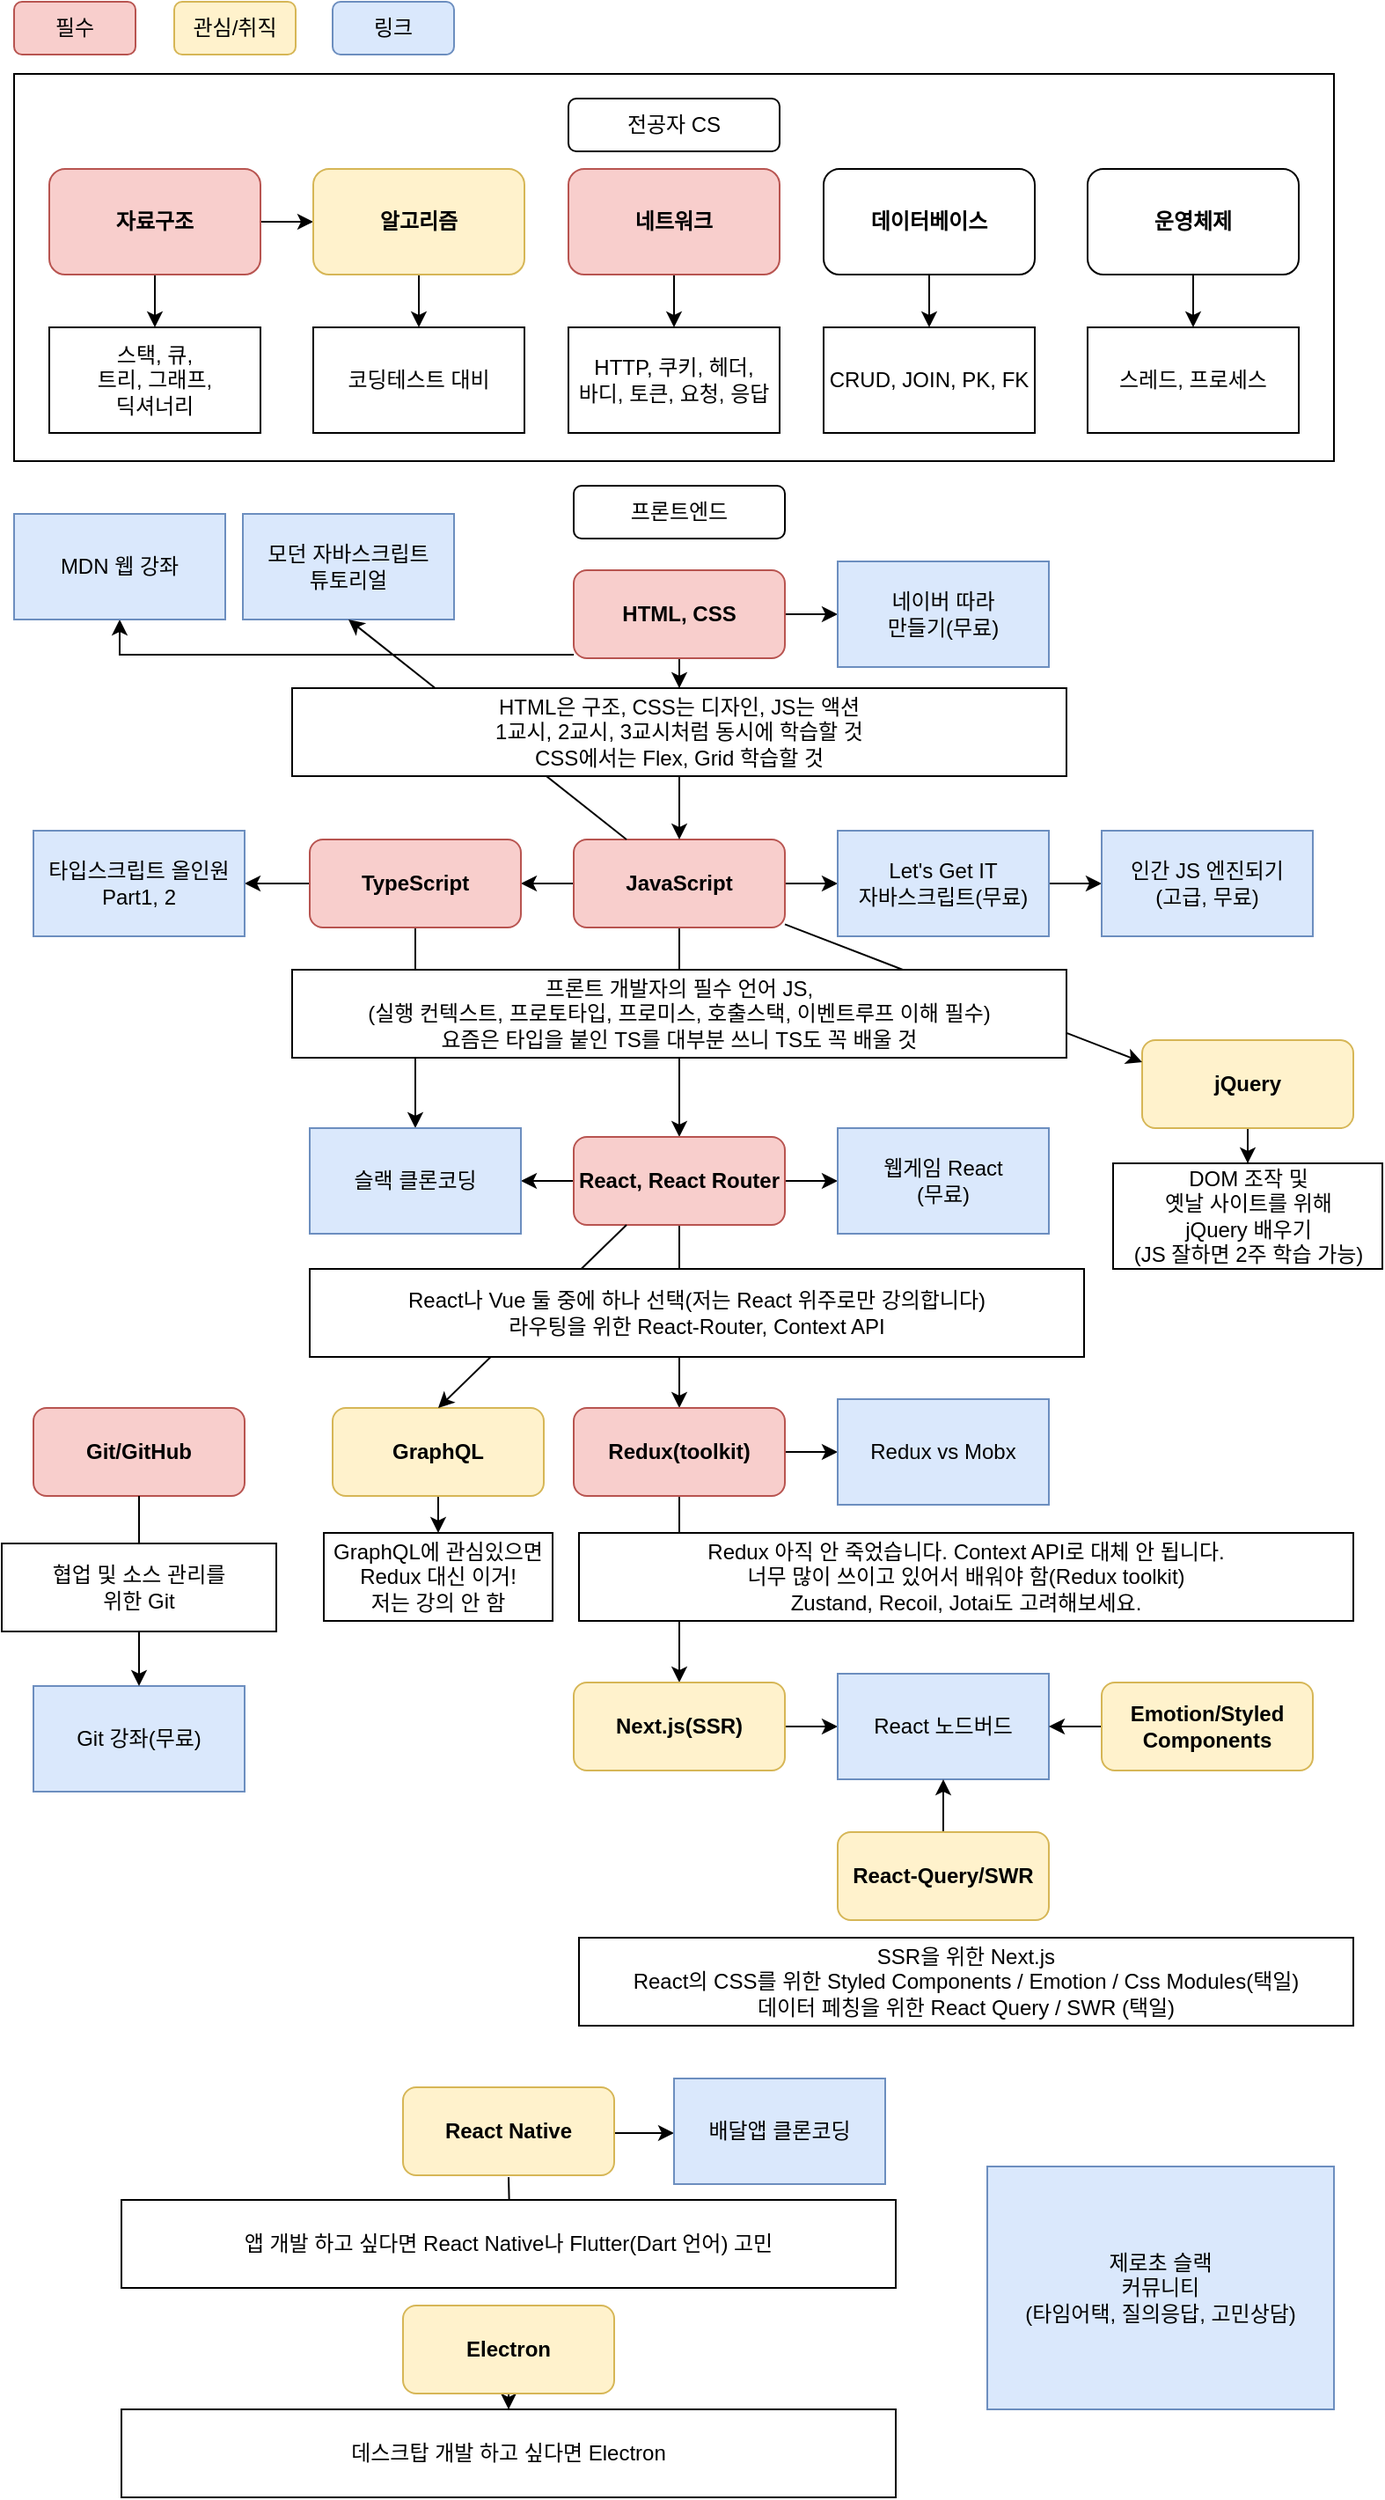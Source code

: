 <mxfile version="20.8.3" type="github">
  <diagram id="OB1RQfZjv2ySGwZLF1Jn" name="페이지-1">
    <mxGraphModel dx="1223" dy="1880" grid="1" gridSize="10" guides="1" tooltips="1" connect="1" arrows="1" fold="1" page="1" pageScale="1" pageWidth="827" pageHeight="1169" math="0" shadow="0">
      <root>
        <mxCell id="0" />
        <mxCell id="1" parent="0" />
        <mxCell id="EwSxqJjweThFljmN2n31-1" value="" style="group;fillColor=#f8cecc;strokeColor=#b85450;" connectable="0" vertex="1" parent="1">
          <mxGeometry x="59" y="-289" width="750" height="220" as="geometry" />
        </mxCell>
        <mxCell id="EwSxqJjweThFljmN2n31-2" value="" style="rounded=0;whiteSpace=wrap;html=1;" vertex="1" parent="EwSxqJjweThFljmN2n31-1">
          <mxGeometry width="750" height="220" as="geometry" />
        </mxCell>
        <mxCell id="EwSxqJjweThFljmN2n31-3" value="전공자 CS" style="rounded=1;whiteSpace=wrap;html=1;" vertex="1" parent="EwSxqJjweThFljmN2n31-1">
          <mxGeometry x="315" y="14" width="120" height="30" as="geometry" />
        </mxCell>
        <mxCell id="EwSxqJjweThFljmN2n31-4" value="" style="edgeStyle=orthogonalEdgeStyle;rounded=0;orthogonalLoop=1;jettySize=auto;html=1;" edge="1" parent="EwSxqJjweThFljmN2n31-1" source="EwSxqJjweThFljmN2n31-5" target="EwSxqJjweThFljmN2n31-17">
          <mxGeometry relative="1" as="geometry" />
        </mxCell>
        <mxCell id="EwSxqJjweThFljmN2n31-5" value="&lt;b&gt;네트워크&lt;/b&gt;" style="rounded=1;whiteSpace=wrap;html=1;fillColor=#f8cecc;strokeColor=#b85450;" vertex="1" parent="EwSxqJjweThFljmN2n31-1">
          <mxGeometry x="315" y="54" width="120" height="60" as="geometry" />
        </mxCell>
        <mxCell id="EwSxqJjweThFljmN2n31-6" value="" style="edgeStyle=orthogonalEdgeStyle;rounded=0;orthogonalLoop=1;jettySize=auto;html=1;" edge="1" parent="EwSxqJjweThFljmN2n31-1" source="EwSxqJjweThFljmN2n31-8" target="EwSxqJjweThFljmN2n31-15">
          <mxGeometry relative="1" as="geometry" />
        </mxCell>
        <mxCell id="EwSxqJjweThFljmN2n31-7" value="" style="edgeStyle=orthogonalEdgeStyle;rounded=0;orthogonalLoop=1;jettySize=auto;html=1;" edge="1" parent="EwSxqJjweThFljmN2n31-1" source="EwSxqJjweThFljmN2n31-8" target="EwSxqJjweThFljmN2n31-14">
          <mxGeometry relative="1" as="geometry" />
        </mxCell>
        <mxCell id="EwSxqJjweThFljmN2n31-8" value="&lt;b&gt;자료구조&lt;/b&gt;" style="rounded=1;whiteSpace=wrap;html=1;fillColor=#f8cecc;strokeColor=#b85450;" vertex="1" parent="EwSxqJjweThFljmN2n31-1">
          <mxGeometry x="20" y="54" width="120" height="60" as="geometry" />
        </mxCell>
        <mxCell id="EwSxqJjweThFljmN2n31-9" value="" style="edgeStyle=orthogonalEdgeStyle;rounded=0;orthogonalLoop=1;jettySize=auto;html=1;" edge="1" parent="EwSxqJjweThFljmN2n31-1" source="EwSxqJjweThFljmN2n31-10" target="EwSxqJjweThFljmN2n31-18">
          <mxGeometry relative="1" as="geometry" />
        </mxCell>
        <mxCell id="EwSxqJjweThFljmN2n31-10" value="&lt;b&gt;데이터베이스&lt;/b&gt;" style="rounded=1;whiteSpace=wrap;html=1;" vertex="1" parent="EwSxqJjweThFljmN2n31-1">
          <mxGeometry x="460" y="54" width="120" height="60" as="geometry" />
        </mxCell>
        <mxCell id="EwSxqJjweThFljmN2n31-11" value="" style="edgeStyle=orthogonalEdgeStyle;rounded=0;orthogonalLoop=1;jettySize=auto;html=1;" edge="1" parent="EwSxqJjweThFljmN2n31-1" source="EwSxqJjweThFljmN2n31-12" target="EwSxqJjweThFljmN2n31-19">
          <mxGeometry relative="1" as="geometry" />
        </mxCell>
        <mxCell id="EwSxqJjweThFljmN2n31-12" value="&lt;b&gt;운영체제&lt;/b&gt;" style="rounded=1;whiteSpace=wrap;html=1;" vertex="1" parent="EwSxqJjweThFljmN2n31-1">
          <mxGeometry x="610" y="54" width="120" height="60" as="geometry" />
        </mxCell>
        <mxCell id="EwSxqJjweThFljmN2n31-13" value="" style="edgeStyle=orthogonalEdgeStyle;rounded=0;orthogonalLoop=1;jettySize=auto;html=1;" edge="1" parent="EwSxqJjweThFljmN2n31-1" source="EwSxqJjweThFljmN2n31-14" target="EwSxqJjweThFljmN2n31-16">
          <mxGeometry relative="1" as="geometry" />
        </mxCell>
        <mxCell id="EwSxqJjweThFljmN2n31-14" value="&lt;b&gt;알고리즘&lt;/b&gt;" style="rounded=1;whiteSpace=wrap;html=1;fillColor=#fff2cc;strokeColor=#d6b656;" vertex="1" parent="EwSxqJjweThFljmN2n31-1">
          <mxGeometry x="170" y="54" width="120" height="60" as="geometry" />
        </mxCell>
        <mxCell id="EwSxqJjweThFljmN2n31-15" value="스택, 큐,&lt;br&gt;트리, 그래프,&lt;br&gt;딕셔너리" style="rounded=0;whiteSpace=wrap;html=1;" vertex="1" parent="EwSxqJjweThFljmN2n31-1">
          <mxGeometry x="20" y="144" width="120" height="60" as="geometry" />
        </mxCell>
        <mxCell id="EwSxqJjweThFljmN2n31-16" value="코딩테스트 대비" style="rounded=0;whiteSpace=wrap;html=1;" vertex="1" parent="EwSxqJjweThFljmN2n31-1">
          <mxGeometry x="170" y="144" width="120" height="60" as="geometry" />
        </mxCell>
        <mxCell id="EwSxqJjweThFljmN2n31-17" value="HTTP, 쿠키, 헤더,&lt;br&gt;바디, 토큰, 요청, 응답" style="rounded=0;whiteSpace=wrap;html=1;" vertex="1" parent="EwSxqJjweThFljmN2n31-1">
          <mxGeometry x="315" y="144" width="120" height="60" as="geometry" />
        </mxCell>
        <mxCell id="EwSxqJjweThFljmN2n31-18" value="CRUD, JOIN, PK, FK" style="rounded=0;whiteSpace=wrap;html=1;" vertex="1" parent="EwSxqJjweThFljmN2n31-1">
          <mxGeometry x="460" y="144" width="120" height="60" as="geometry" />
        </mxCell>
        <mxCell id="EwSxqJjweThFljmN2n31-19" value="스레드, 프로세스" style="rounded=0;whiteSpace=wrap;html=1;" vertex="1" parent="EwSxqJjweThFljmN2n31-1">
          <mxGeometry x="610" y="144" width="120" height="60" as="geometry" />
        </mxCell>
        <mxCell id="EwSxqJjweThFljmN2n31-20" value="" style="edgeStyle=orthogonalEdgeStyle;rounded=0;orthogonalLoop=1;jettySize=auto;html=1;entryX=0.5;entryY=0;entryDx=0;entryDy=0;" edge="1" source="EwSxqJjweThFljmN2n31-23" target="EwSxqJjweThFljmN2n31-73" parent="1">
          <mxGeometry relative="1" as="geometry">
            <mxPoint x="437" y="90" as="targetPoint" />
          </mxGeometry>
        </mxCell>
        <mxCell id="EwSxqJjweThFljmN2n31-21" value="" style="edgeStyle=orthogonalEdgeStyle;rounded=0;orthogonalLoop=1;jettySize=auto;html=1;" edge="1" source="EwSxqJjweThFljmN2n31-23" target="EwSxqJjweThFljmN2n31-34" parent="1">
          <mxGeometry relative="1" as="geometry" />
        </mxCell>
        <mxCell id="EwSxqJjweThFljmN2n31-22" value="" style="edgeStyle=orthogonalEdgeStyle;rounded=0;orthogonalLoop=1;jettySize=auto;html=1;entryX=0.5;entryY=1;entryDx=0;entryDy=0;" edge="1" source="EwSxqJjweThFljmN2n31-23" target="EwSxqJjweThFljmN2n31-50" parent="1">
          <mxGeometry relative="1" as="geometry">
            <Array as="points">
              <mxPoint x="119" y="41" />
            </Array>
          </mxGeometry>
        </mxCell>
        <mxCell id="EwSxqJjweThFljmN2n31-23" value="&lt;b&gt;HTML, CSS&lt;/b&gt;" style="rounded=1;whiteSpace=wrap;html=1;fillColor=#f8cecc;strokeColor=#b85450;" vertex="1" parent="1">
          <mxGeometry x="377" y="-7" width="120" height="50" as="geometry" />
        </mxCell>
        <mxCell id="EwSxqJjweThFljmN2n31-24" value="" style="edgeStyle=orthogonalEdgeStyle;rounded=0;orthogonalLoop=1;jettySize=auto;html=1;" edge="1" source="EwSxqJjweThFljmN2n31-27" target="EwSxqJjweThFljmN2n31-31" parent="1">
          <mxGeometry relative="1" as="geometry" />
        </mxCell>
        <mxCell id="EwSxqJjweThFljmN2n31-25" value="" style="edgeStyle=orthogonalEdgeStyle;rounded=0;orthogonalLoop=1;jettySize=auto;html=1;" edge="1" source="EwSxqJjweThFljmN2n31-27" target="EwSxqJjweThFljmN2n31-33" parent="1">
          <mxGeometry relative="1" as="geometry" />
        </mxCell>
        <mxCell id="EwSxqJjweThFljmN2n31-26" value="" style="edgeStyle=orthogonalEdgeStyle;rounded=0;orthogonalLoop=1;jettySize=auto;html=1;" edge="1" source="EwSxqJjweThFljmN2n31-27" target="EwSxqJjweThFljmN2n31-46" parent="1">
          <mxGeometry relative="1" as="geometry" />
        </mxCell>
        <mxCell id="EwSxqJjweThFljmN2n31-27" value="&lt;b&gt;JavaScript&lt;/b&gt;" style="rounded=1;whiteSpace=wrap;html=1;fillColor=#f8cecc;strokeColor=#b85450;" vertex="1" parent="1">
          <mxGeometry x="377" y="146" width="120" height="50" as="geometry" />
        </mxCell>
        <mxCell id="EwSxqJjweThFljmN2n31-28" value="" style="edgeStyle=orthogonalEdgeStyle;rounded=0;orthogonalLoop=1;jettySize=auto;html=1;" edge="1" source="EwSxqJjweThFljmN2n31-31" target="EwSxqJjweThFljmN2n31-36" parent="1">
          <mxGeometry relative="1" as="geometry" />
        </mxCell>
        <mxCell id="EwSxqJjweThFljmN2n31-29" value="" style="edgeStyle=orthogonalEdgeStyle;rounded=0;orthogonalLoop=1;jettySize=auto;html=1;" edge="1" source="EwSxqJjweThFljmN2n31-31" target="EwSxqJjweThFljmN2n31-39" parent="1">
          <mxGeometry relative="1" as="geometry" />
        </mxCell>
        <mxCell id="EwSxqJjweThFljmN2n31-30" value="" style="edgeStyle=orthogonalEdgeStyle;rounded=0;orthogonalLoop=1;jettySize=auto;html=1;" edge="1" source="EwSxqJjweThFljmN2n31-31" target="EwSxqJjweThFljmN2n31-49" parent="1">
          <mxGeometry relative="1" as="geometry" />
        </mxCell>
        <mxCell id="EwSxqJjweThFljmN2n31-31" value="&lt;b&gt;React, React Router&lt;/b&gt;" style="rounded=1;whiteSpace=wrap;html=1;fillColor=#f8cecc;strokeColor=#b85450;" vertex="1" parent="1">
          <mxGeometry x="377" y="315" width="120" height="50" as="geometry" />
        </mxCell>
        <mxCell id="EwSxqJjweThFljmN2n31-32" value="" style="edgeStyle=orthogonalEdgeStyle;rounded=0;orthogonalLoop=1;jettySize=auto;html=1;" edge="1" source="EwSxqJjweThFljmN2n31-33" target="EwSxqJjweThFljmN2n31-35" parent="1">
          <mxGeometry relative="1" as="geometry" />
        </mxCell>
        <UserObject label="Let&#39;s Get IT&lt;br&gt;자바스크립트(무료)" link="https://www.youtube.com/watch?v=2yGhb-z8VTQ&amp;list=PLcqDmjxt30RvEEN6eUCcSrrH-hKjCT4wt" linkTarget="_blank" id="EwSxqJjweThFljmN2n31-33">
          <mxCell style="rounded=0;whiteSpace=wrap;html=1;fillColor=#dae8fc;strokeColor=#6c8ebf;" vertex="1" parent="1">
            <mxGeometry x="527" y="141" width="120" height="60" as="geometry" />
          </mxCell>
        </UserObject>
        <UserObject label="네이버 따라&lt;br&gt;만들기(무료)" link="https://www.youtube.com/watch?v=ohpjJNal2lk&amp;list=PLcqDmjxt30Rsb8Zpgbemt-NaCOjr2WIUj" linkTarget="_blank" id="EwSxqJjweThFljmN2n31-34">
          <mxCell style="rounded=0;whiteSpace=wrap;html=1;fillColor=#dae8fc;strokeColor=#6c8ebf;" vertex="1" parent="1">
            <mxGeometry x="527" y="-12" width="120" height="60" as="geometry" />
          </mxCell>
        </UserObject>
        <UserObject label="인간 JS 엔진되기&lt;br&gt;(고급, 무료)" link="https://www.youtube.com/watch?v=NS1cIsWlFGI&amp;list=PLcqDmjxt30Rt9wmSlw1u6sBYr-aZmpNB3" linkTarget="_blank" id="EwSxqJjweThFljmN2n31-35">
          <mxCell style="rounded=0;whiteSpace=wrap;html=1;fillColor=#dae8fc;strokeColor=#6c8ebf;" vertex="1" parent="1">
            <mxGeometry x="677" y="141" width="120" height="60" as="geometry" />
          </mxCell>
        </UserObject>
        <UserObject label="웹게임 React&lt;br&gt;(무료)" link="https://www.youtube.com/watch?v=aYwSrzeyUOk&amp;list=PLcqDmjxt30RtqbStQqk-eYMK8N-1SYIFn" linkTarget="_blank" id="EwSxqJjweThFljmN2n31-36">
          <mxCell style="rounded=0;whiteSpace=wrap;html=1;fillColor=#dae8fc;strokeColor=#6c8ebf;" vertex="1" parent="1">
            <mxGeometry x="527" y="310" width="120" height="60" as="geometry" />
          </mxCell>
        </UserObject>
        <mxCell id="EwSxqJjweThFljmN2n31-37" value="" style="edgeStyle=orthogonalEdgeStyle;rounded=0;orthogonalLoop=1;jettySize=auto;html=1;entryX=0;entryY=0.5;entryDx=0;entryDy=0;" edge="1" source="EwSxqJjweThFljmN2n31-39" target="EwSxqJjweThFljmN2n31-40" parent="1">
          <mxGeometry relative="1" as="geometry">
            <mxPoint x="527" y="494" as="targetPoint" />
          </mxGeometry>
        </mxCell>
        <mxCell id="EwSxqJjweThFljmN2n31-38" value="" style="edgeStyle=orthogonalEdgeStyle;rounded=0;orthogonalLoop=1;jettySize=auto;html=1;" edge="1" source="EwSxqJjweThFljmN2n31-39" target="EwSxqJjweThFljmN2n31-42" parent="1">
          <mxGeometry relative="1" as="geometry" />
        </mxCell>
        <mxCell id="EwSxqJjweThFljmN2n31-39" value="&lt;b&gt;Redux(toolkit)&lt;/b&gt;" style="rounded=1;whiteSpace=wrap;html=1;fillColor=#f8cecc;strokeColor=#b85450;" vertex="1" parent="1">
          <mxGeometry x="377" y="469" width="120" height="50" as="geometry" />
        </mxCell>
        <UserObject label="Redux vs Mobx" link="https://www.inflearn.com/course/redux-mobx-%EC%83%81%ED%83%9C%EA%B4%80%EB%A6%AC-%EB%8F%84%EA%B5%AC" linkTarget="_blank" id="EwSxqJjweThFljmN2n31-40">
          <mxCell style="rounded=0;whiteSpace=wrap;html=1;fillColor=#dae8fc;strokeColor=#6c8ebf;" vertex="1" parent="1">
            <mxGeometry x="527" y="464" width="120" height="60" as="geometry" />
          </mxCell>
        </UserObject>
        <mxCell id="EwSxqJjweThFljmN2n31-41" value="" style="edgeStyle=orthogonalEdgeStyle;rounded=0;orthogonalLoop=1;jettySize=auto;html=1;" edge="1" source="EwSxqJjweThFljmN2n31-42" target="EwSxqJjweThFljmN2n31-43" parent="1">
          <mxGeometry relative="1" as="geometry" />
        </mxCell>
        <mxCell id="EwSxqJjweThFljmN2n31-42" value="&lt;b&gt;Next.js(SSR)&lt;/b&gt;" style="rounded=1;whiteSpace=wrap;html=1;fillColor=#fff2cc;strokeColor=#d6b656;" vertex="1" parent="1">
          <mxGeometry x="377" y="625" width="120" height="50" as="geometry" />
        </mxCell>
        <UserObject label="React 노드버드" link="https://www.inflearn.com/course/%EB%85%B8%EB%93%9C%EB%B2%84%EB%93%9C-%EB%A6%AC%EC%95%A1%ED%8A%B8-%EB%A6%AC%EB%89%B4%EC%96%BC" linkTarget="_blank" id="EwSxqJjweThFljmN2n31-43">
          <mxCell style="rounded=0;whiteSpace=wrap;html=1;fillColor=#dae8fc;strokeColor=#6c8ebf;" vertex="1" parent="1">
            <mxGeometry x="527" y="620" width="120" height="60" as="geometry" />
          </mxCell>
        </UserObject>
        <mxCell id="EwSxqJjweThFljmN2n31-44" value="" style="edgeStyle=orthogonalEdgeStyle;rounded=0;orthogonalLoop=1;jettySize=auto;html=1;" edge="1" source="EwSxqJjweThFljmN2n31-46" target="EwSxqJjweThFljmN2n31-48" parent="1">
          <mxGeometry relative="1" as="geometry" />
        </mxCell>
        <mxCell id="EwSxqJjweThFljmN2n31-45" value="" style="edgeStyle=orthogonalEdgeStyle;rounded=0;orthogonalLoop=1;jettySize=auto;html=1;" edge="1" source="EwSxqJjweThFljmN2n31-46" target="EwSxqJjweThFljmN2n31-49" parent="1">
          <mxGeometry relative="1" as="geometry" />
        </mxCell>
        <mxCell id="EwSxqJjweThFljmN2n31-46" value="&lt;b&gt;TypeScript&lt;/b&gt;" style="rounded=1;whiteSpace=wrap;html=1;fillColor=#f8cecc;strokeColor=#b85450;" vertex="1" parent="1">
          <mxGeometry x="227" y="146" width="120" height="50" as="geometry" />
        </mxCell>
        <mxCell id="EwSxqJjweThFljmN2n31-47" value="프론트엔드" style="rounded=1;whiteSpace=wrap;html=1;" vertex="1" parent="1">
          <mxGeometry x="377" y="-55" width="120" height="30" as="geometry" />
        </mxCell>
        <UserObject label="타입스크립트 올인원&lt;br&gt;Part1, 2" link="https://www.inflearn.com/course/%ED%83%80%EC%9E%85%EC%8A%A4%ED%81%AC%EB%A6%BD%ED%8A%B8-%EC%98%AC%EC%9D%B8%EC%9B%90-1" linkTarget="_blank" id="EwSxqJjweThFljmN2n31-48">
          <mxCell style="rounded=0;whiteSpace=wrap;html=1;fillColor=#dae8fc;strokeColor=#6c8ebf;" vertex="1" parent="1">
            <mxGeometry x="70" y="141" width="120" height="60" as="geometry" />
          </mxCell>
        </UserObject>
        <UserObject label="슬랙 클론코딩" link="https://www.inflearn.com/course/%ED%81%B4%EB%A1%A0%EC%BD%94%EB%94%A9-%EC%8B%A4%EC%8B%9C%EA%B0%84%EC%B1%84%ED%8C%85" linkTarget="_blank" id="EwSxqJjweThFljmN2n31-49">
          <mxCell style="rounded=0;whiteSpace=wrap;html=1;fillColor=#dae8fc;strokeColor=#6c8ebf;" vertex="1" parent="1">
            <mxGeometry x="227" y="310" width="120" height="60" as="geometry" />
          </mxCell>
        </UserObject>
        <UserObject label="MDN 웹 강좌" link="https://developer.mozilla.org/ko/docs/Web" linkTarget="_blank" id="EwSxqJjweThFljmN2n31-50">
          <mxCell style="rounded=0;whiteSpace=wrap;html=1;fillColor=#dae8fc;strokeColor=#6c8ebf;" vertex="1" parent="1">
            <mxGeometry x="59" y="-39" width="120" height="60" as="geometry" />
          </mxCell>
        </UserObject>
        <UserObject label="모던 자바스크립트&lt;br&gt;튜토리얼" link="https://ko.javascript.info/" linkTarget="_blank" id="EwSxqJjweThFljmN2n31-51">
          <mxCell style="rounded=0;whiteSpace=wrap;html=1;fillColor=#dae8fc;strokeColor=#6c8ebf;" vertex="1" parent="1">
            <mxGeometry x="189" y="-39" width="120" height="60" as="geometry" />
          </mxCell>
        </UserObject>
        <UserObject label="Git 강좌(무료)" link="https://www.youtube.com/watch?v=cEg9hiZax8U&amp;list=PLcqDmjxt30RvjqpIBi4mtkK5LkzYtXluF" linkTarget="_blank" id="EwSxqJjweThFljmN2n31-52">
          <mxCell style="rounded=0;whiteSpace=wrap;html=1;fillColor=#dae8fc;strokeColor=#6c8ebf;" vertex="1" parent="1">
            <mxGeometry x="70" y="627" width="120" height="60" as="geometry" />
          </mxCell>
        </UserObject>
        <mxCell id="EwSxqJjweThFljmN2n31-53" value="" style="edgeStyle=orthogonalEdgeStyle;rounded=0;orthogonalLoop=1;jettySize=auto;html=1;startArrow=none;" edge="1" source="EwSxqJjweThFljmN2n31-70" target="EwSxqJjweThFljmN2n31-52" parent="1">
          <mxGeometry relative="1" as="geometry" />
        </mxCell>
        <mxCell id="EwSxqJjweThFljmN2n31-54" value="&lt;b&gt;Git/GitHub&lt;/b&gt;" style="rounded=1;whiteSpace=wrap;html=1;fillColor=#f8cecc;strokeColor=#b85450;" vertex="1" parent="1">
          <mxGeometry x="70" y="469" width="120" height="50" as="geometry" />
        </mxCell>
        <mxCell id="EwSxqJjweThFljmN2n31-55" value="" style="edgeStyle=orthogonalEdgeStyle;rounded=0;orthogonalLoop=1;jettySize=auto;html=1;" edge="1" parent="1">
          <mxGeometry relative="1" as="geometry">
            <mxPoint x="400" y="881" as="sourcePoint" />
            <mxPoint x="434" y="881" as="targetPoint" />
          </mxGeometry>
        </mxCell>
        <mxCell id="EwSxqJjweThFljmN2n31-56" value="" style="edgeStyle=orthogonalEdgeStyle;rounded=0;orthogonalLoop=1;jettySize=auto;html=1;" edge="1" target="EwSxqJjweThFljmN2n31-66" parent="1">
          <mxGeometry relative="1" as="geometry">
            <mxPoint x="340" y="906" as="sourcePoint" />
          </mxGeometry>
        </mxCell>
        <mxCell id="EwSxqJjweThFljmN2n31-57" value="&lt;b&gt;React Native&lt;/b&gt;" style="rounded=1;whiteSpace=wrap;html=1;fillColor=#fff2cc;strokeColor=#d6b656;" vertex="1" parent="1">
          <mxGeometry x="280" y="855" width="120" height="50" as="geometry" />
        </mxCell>
        <UserObject label="배달앱 클론코딩" link="https://www.inflearn.com/course/%EB%B0%B0%EB%8B%AC%EC%95%B1-%EB%A6%AC%EC%95%A1%ED%8A%B8-%EB%84%A4%EC%9D%B4%ED%8B%B0%EB%B8%8C" linkTarget="_blank" id="EwSxqJjweThFljmN2n31-58">
          <mxCell style="rounded=0;whiteSpace=wrap;html=1;fillColor=#dae8fc;strokeColor=#6c8ebf;" vertex="1" parent="1">
            <mxGeometry x="434" y="850" width="120" height="60" as="geometry" />
          </mxCell>
        </UserObject>
        <UserObject label="제로초 슬랙&lt;br&gt;커뮤니티&lt;br&gt;(타임어택, 질의응답, 고민상담)" link="https://join.slack.com/t/zerochoschool/shared_invite/zt-1jc8v4gdz-~BgE2zxq_zC3wSG80YuOeg" linkTarget="_blank" id="EwSxqJjweThFljmN2n31-59">
          <mxCell style="rounded=0;whiteSpace=wrap;html=1;fillColor=#dae8fc;strokeColor=#6c8ebf;" vertex="1" parent="1">
            <mxGeometry x="612" y="900" width="197" height="138" as="geometry" />
          </mxCell>
        </UserObject>
        <mxCell id="EwSxqJjweThFljmN2n31-60" value="필수" style="rounded=1;whiteSpace=wrap;html=1;fillColor=#f8cecc;strokeColor=#b85450;" vertex="1" parent="1">
          <mxGeometry x="59" y="-330" width="69" height="30" as="geometry" />
        </mxCell>
        <mxCell id="EwSxqJjweThFljmN2n31-61" value="관심/취직" style="rounded=1;whiteSpace=wrap;html=1;fillColor=#fff2cc;strokeColor=#d6b656;" vertex="1" parent="1">
          <mxGeometry x="150" y="-330" width="69" height="30" as="geometry" />
        </mxCell>
        <mxCell id="EwSxqJjweThFljmN2n31-62" value="링크" style="rounded=1;whiteSpace=wrap;html=1;fillColor=#dae8fc;strokeColor=#6c8ebf;" vertex="1" parent="1">
          <mxGeometry x="240" y="-330" width="69" height="30" as="geometry" />
        </mxCell>
        <mxCell id="EwSxqJjweThFljmN2n31-63" value="" style="edgeStyle=orthogonalEdgeStyle;rounded=0;orthogonalLoop=1;jettySize=auto;html=1;" edge="1" source="EwSxqJjweThFljmN2n31-64" target="EwSxqJjweThFljmN2n31-43" parent="1">
          <mxGeometry relative="1" as="geometry" />
        </mxCell>
        <mxCell id="EwSxqJjweThFljmN2n31-64" value="&lt;b&gt;Emotion/Styled Components&lt;/b&gt;" style="rounded=1;whiteSpace=wrap;html=1;fillColor=#fff2cc;strokeColor=#d6b656;" vertex="1" parent="1">
          <mxGeometry x="677" y="625" width="120" height="50" as="geometry" />
        </mxCell>
        <mxCell id="EwSxqJjweThFljmN2n31-65" value="" style="edgeStyle=orthogonalEdgeStyle;rounded=0;orthogonalLoop=1;jettySize=auto;html=1;entryX=0.5;entryY=0;entryDx=0;entryDy=0;" edge="1" source="EwSxqJjweThFljmN2n31-73" target="EwSxqJjweThFljmN2n31-27" parent="1">
          <mxGeometry relative="1" as="geometry">
            <mxPoint x="400" y="140" as="targetPoint" />
          </mxGeometry>
        </mxCell>
        <mxCell id="EwSxqJjweThFljmN2n31-66" value="앱 개발 하고 싶다면 React Native나 Flutter(Dart 언어) 고민" style="rounded=0;whiteSpace=wrap;html=1;" vertex="1" parent="1">
          <mxGeometry x="120" y="919" width="440" height="50" as="geometry" />
        </mxCell>
        <mxCell id="EwSxqJjweThFljmN2n31-67" value="" style="edgeStyle=orthogonalEdgeStyle;rounded=0;orthogonalLoop=1;jettySize=auto;html=1;" edge="1" source="EwSxqJjweThFljmN2n31-68" target="EwSxqJjweThFljmN2n31-69" parent="1">
          <mxGeometry relative="1" as="geometry" />
        </mxCell>
        <mxCell id="EwSxqJjweThFljmN2n31-68" value="&lt;b&gt;Electron&lt;/b&gt;" style="rounded=1;whiteSpace=wrap;html=1;fillColor=#fff2cc;strokeColor=#d6b656;" vertex="1" parent="1">
          <mxGeometry x="280" y="979" width="120" height="50" as="geometry" />
        </mxCell>
        <mxCell id="EwSxqJjweThFljmN2n31-69" value="데스크탑 개발 하고 싶다면 Electron" style="rounded=0;whiteSpace=wrap;html=1;" vertex="1" parent="1">
          <mxGeometry x="120" y="1038" width="440" height="50" as="geometry" />
        </mxCell>
        <mxCell id="EwSxqJjweThFljmN2n31-70" value="협업 및 소스 관리를&lt;br&gt;위한 Git" style="rounded=0;whiteSpace=wrap;html=1;" vertex="1" parent="1">
          <mxGeometry x="52" y="546" width="156" height="50" as="geometry" />
        </mxCell>
        <mxCell id="EwSxqJjweThFljmN2n31-71" value="" style="edgeStyle=orthogonalEdgeStyle;rounded=0;orthogonalLoop=1;jettySize=auto;html=1;endArrow=none;" edge="1" source="EwSxqJjweThFljmN2n31-54" target="EwSxqJjweThFljmN2n31-70" parent="1">
          <mxGeometry relative="1" as="geometry">
            <mxPoint x="130" y="519" as="sourcePoint" />
            <mxPoint x="130" y="627" as="targetPoint" />
          </mxGeometry>
        </mxCell>
        <mxCell id="EwSxqJjweThFljmN2n31-72" value="" style="endArrow=classic;html=1;rounded=0;entryX=0.5;entryY=1;entryDx=0;entryDy=0;exitX=0.25;exitY=0;exitDx=0;exitDy=0;" edge="1" source="EwSxqJjweThFljmN2n31-27" target="EwSxqJjweThFljmN2n31-51" parent="1">
          <mxGeometry width="50" height="50" relative="1" as="geometry">
            <mxPoint x="410" y="320" as="sourcePoint" />
            <mxPoint x="460" y="270" as="targetPoint" />
          </mxGeometry>
        </mxCell>
        <mxCell id="EwSxqJjweThFljmN2n31-73" value="HTML은 구조, CSS는 디자인, JS는 액션&lt;br&gt;1교시, 2교시, 3교시처럼 동시에 학습할 것&lt;br&gt;CSS에서는 Flex, Grid 학습할 것" style="rounded=0;whiteSpace=wrap;html=1;" vertex="1" parent="1">
          <mxGeometry x="217" y="60" width="440" height="50" as="geometry" />
        </mxCell>
        <mxCell id="EwSxqJjweThFljmN2n31-74" value="" style="edgeStyle=orthogonalEdgeStyle;rounded=0;orthogonalLoop=1;jettySize=auto;html=1;" edge="1" source="EwSxqJjweThFljmN2n31-75" target="EwSxqJjweThFljmN2n31-76" parent="1">
          <mxGeometry relative="1" as="geometry" />
        </mxCell>
        <mxCell id="EwSxqJjweThFljmN2n31-75" value="&lt;b&gt;jQuery&lt;/b&gt;" style="rounded=1;whiteSpace=wrap;html=1;fillColor=#fff2cc;strokeColor=#d6b656;" vertex="1" parent="1">
          <mxGeometry x="700" y="260" width="120" height="50" as="geometry" />
        </mxCell>
        <mxCell id="EwSxqJjweThFljmN2n31-76" value="DOM 조작 및&lt;br&gt;옛날 사이트를 위해&lt;br&gt;jQuery 배우기&lt;br&gt;(JS 잘하면 2주 학습 가능)" style="rounded=0;whiteSpace=wrap;html=1;" vertex="1" parent="1">
          <mxGeometry x="683.5" y="330" width="153" height="60" as="geometry" />
        </mxCell>
        <mxCell id="EwSxqJjweThFljmN2n31-77" value="" style="endArrow=classic;html=1;rounded=0;entryX=0;entryY=0.25;entryDx=0;entryDy=0;" edge="1" source="EwSxqJjweThFljmN2n31-27" target="EwSxqJjweThFljmN2n31-75" parent="1">
          <mxGeometry width="50" height="50" relative="1" as="geometry">
            <mxPoint x="410" y="430" as="sourcePoint" />
            <mxPoint x="460" y="380" as="targetPoint" />
          </mxGeometry>
        </mxCell>
        <mxCell id="EwSxqJjweThFljmN2n31-78" value="프론트 개발자의 필수 언어 JS,&lt;br&gt;(실행 컨텍스트, 프로토타입, 프로미스, 호출스택, 이벤트루프 이해 필수)&lt;br&gt;요즘은 타입을 붙인 TS를 대부분 쓰니 TS도 꼭 배울 것" style="rounded=0;whiteSpace=wrap;html=1;" vertex="1" parent="1">
          <mxGeometry x="217" y="220" width="440" height="50" as="geometry" />
        </mxCell>
        <mxCell id="EwSxqJjweThFljmN2n31-79" value="Redux 아직 안 죽었습니다. Context API로 대체 안 됩니다.&lt;br&gt;너무 많이 쓰이고 있어서 배워야 함(Redux toolkit)&lt;br&gt;Zustand, Recoil, Jotai도 고려해보세요." style="rounded=0;whiteSpace=wrap;html=1;" vertex="1" parent="1">
          <mxGeometry x="380" y="540" width="440" height="50" as="geometry" />
        </mxCell>
        <mxCell id="EwSxqJjweThFljmN2n31-80" value="" style="edgeStyle=orthogonalEdgeStyle;rounded=0;orthogonalLoop=1;jettySize=auto;html=1;" edge="1" source="EwSxqJjweThFljmN2n31-81" target="EwSxqJjweThFljmN2n31-43" parent="1">
          <mxGeometry relative="1" as="geometry" />
        </mxCell>
        <mxCell id="EwSxqJjweThFljmN2n31-81" value="&lt;b&gt;React-Query/SWR&lt;br&gt;&lt;/b&gt;" style="rounded=1;whiteSpace=wrap;html=1;fillColor=#fff2cc;strokeColor=#d6b656;" vertex="1" parent="1">
          <mxGeometry x="527" y="710" width="120" height="50" as="geometry" />
        </mxCell>
        <mxCell id="EwSxqJjweThFljmN2n31-82" value="" style="edgeStyle=orthogonalEdgeStyle;rounded=0;orthogonalLoop=1;jettySize=auto;html=1;" edge="1" source="EwSxqJjweThFljmN2n31-83" target="EwSxqJjweThFljmN2n31-86" parent="1">
          <mxGeometry relative="1" as="geometry" />
        </mxCell>
        <mxCell id="EwSxqJjweThFljmN2n31-83" value="&lt;b&gt;GraphQL&lt;/b&gt;" style="rounded=1;whiteSpace=wrap;html=1;fillColor=#fff2cc;strokeColor=#d6b656;" vertex="1" parent="1">
          <mxGeometry x="240" y="469" width="120" height="50" as="geometry" />
        </mxCell>
        <mxCell id="EwSxqJjweThFljmN2n31-84" value="" style="endArrow=classic;html=1;rounded=0;entryX=0.5;entryY=0;entryDx=0;entryDy=0;exitX=0.25;exitY=1;exitDx=0;exitDy=0;" edge="1" source="EwSxqJjweThFljmN2n31-31" target="EwSxqJjweThFljmN2n31-83" parent="1">
          <mxGeometry width="50" height="50" relative="1" as="geometry">
            <mxPoint x="410" y="520" as="sourcePoint" />
            <mxPoint x="460" y="470" as="targetPoint" />
          </mxGeometry>
        </mxCell>
        <mxCell id="EwSxqJjweThFljmN2n31-85" value="React나 Vue 둘 중에 하나 선택(저는 React 위주로만 강의합니다)&lt;br&gt;라우팅을 위한 React-Router, Context API" style="rounded=0;whiteSpace=wrap;html=1;" vertex="1" parent="1">
          <mxGeometry x="227" y="390" width="440" height="50" as="geometry" />
        </mxCell>
        <mxCell id="EwSxqJjweThFljmN2n31-86" value="GraphQL에 관심있으면&lt;br&gt;Redux 대신 이거!&lt;br&gt;저는 강의 안 함" style="rounded=0;whiteSpace=wrap;html=1;" vertex="1" parent="1">
          <mxGeometry x="235" y="540" width="130" height="50" as="geometry" />
        </mxCell>
        <mxCell id="EwSxqJjweThFljmN2n31-87" value="SSR을 위한 Next.js&lt;br&gt;React의 CSS를 위한 Styled Components / Emotion / Css Modules(택일)&lt;br&gt;데이터 페칭을 위한 React Query / SWR (택일)" style="rounded=0;whiteSpace=wrap;html=1;" vertex="1" parent="1">
          <mxGeometry x="380" y="770" width="440" height="50" as="geometry" />
        </mxCell>
      </root>
    </mxGraphModel>
  </diagram>
</mxfile>
